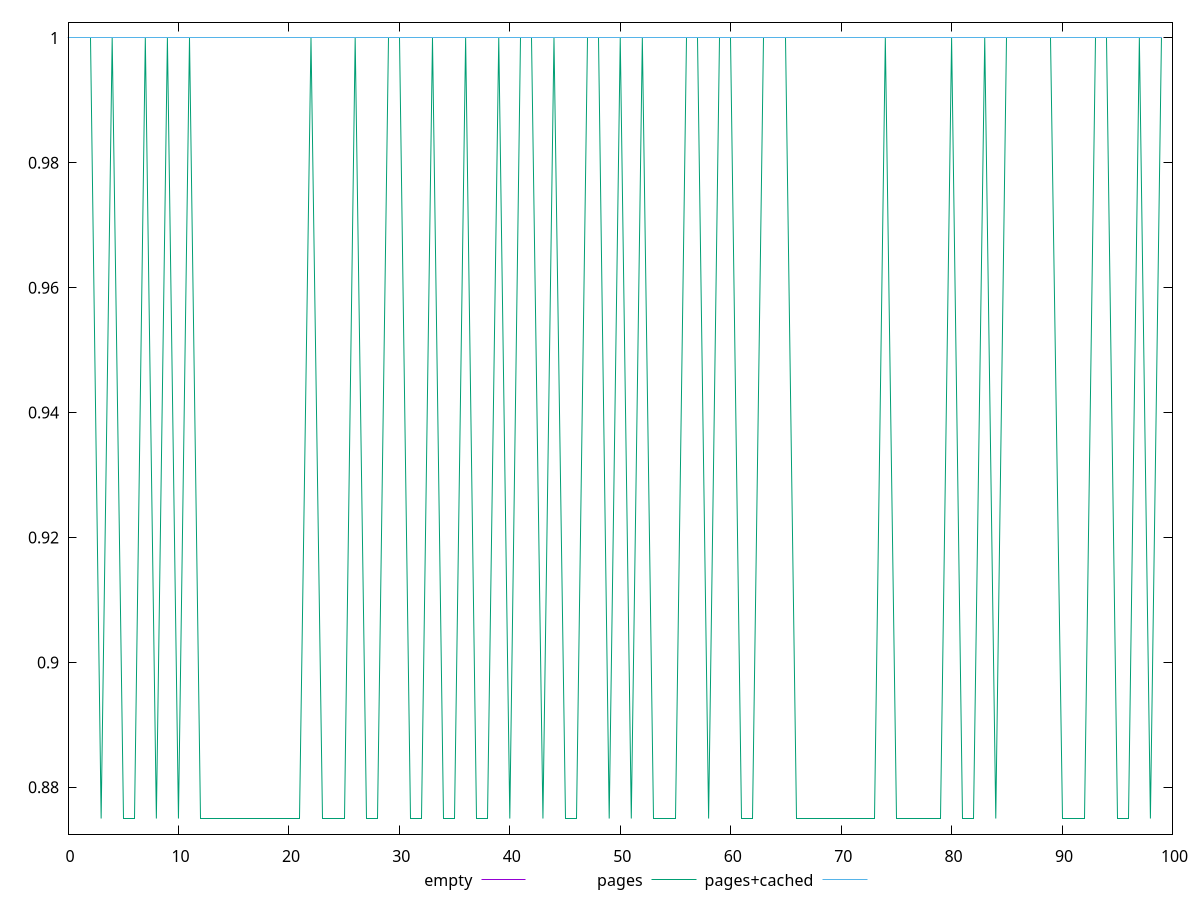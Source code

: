 $_empty <<EOF
1
1
1
1
1
1
1
1
1
1
1
1
1
1
1
1
1
1
1
1
1
1
1
1
1
1
1
1
1
1
1
1
1
1
1
1
1
1
1
1
1
1
1
1
1
1
1
1
1
1
1
1
1
1
1
1
1
1
1
1
1
1
1
1
1
1
1
1
1
1
1
1
1
1
1
1
1
1
1
1
1
1
1
1
1
1
1
1
1
1
1
1
1
1
1
1
1
1
1
1
EOF
$_pages <<EOF
1
1
1
0.875
1
0.875
0.875
1
0.875
1
0.875
1
0.875
0.875
0.875
0.875
0.875
0.875
0.875
0.875
0.875
0.875
1
0.875
0.875
0.875
1
0.875
0.875
1
1
0.875
0.875
1
0.875
0.875
1
0.875
0.875
1
0.875
1
1
0.875
1
0.875
0.875
1
1
0.875
1
0.875
1
0.875
0.875
0.875
1
1
0.875
1
1
0.875
0.875
1
1
1
0.875
0.875
0.875
0.875
0.875
0.875
0.875
0.875
1
0.875
0.875
0.875
0.875
0.875
1
0.875
0.875
1
0.875
1
1
1
1
1
0.875
0.875
0.875
1
1
0.875
0.875
1
0.875
1
EOF
$_pagesCached <<EOF
1
1
1
1
1
1
1
1
1
1
1
1
1
1
1
1
1
1
1
1
1
1
1
1
1
1
1
1
1
1
1
1
1
1
1
1
1
1
1
1
1
1
1
1
1
1
1
1
1
1
1
1
1
1
1
1
1
1
1
1
1
1
1
1
1
1
1
1
1
1
1
1
1
1
1
1
1
1
1
1
1
1
1
1
1
1
1
1
1
1
1
1
1
1
1
1
1
1
1
1
EOF
set key outside below
set terminal pngcairo
set output "report_00004_2020-11-02T20-21-41.718Z/unminified-javascript/unminified-javascript_empty_pages_pages+cached.png"
set yrange [0.8725:1.0025]
plot $_empty title "empty" with line ,$_pages title "pages" with line ,$_pagesCached title "pages+cached" with line ,